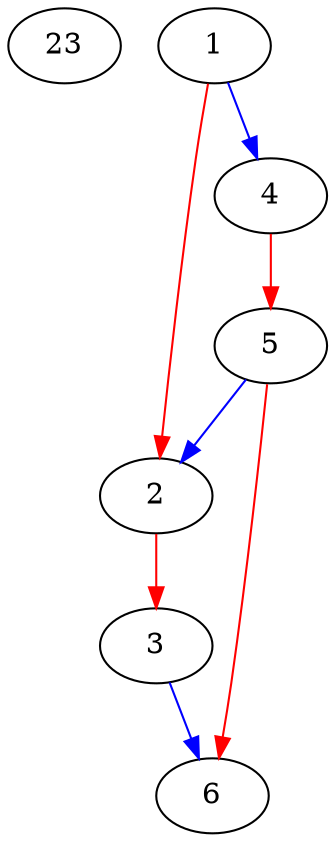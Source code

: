digraph G {"23";edge[color=red];1->2;edge[color=blue];1->4;edge[color=red];2->3;edge[color=blue];3->6;edge[color=red];4->5;edge[color=red];5->6;edge[color=blue];5->2;}